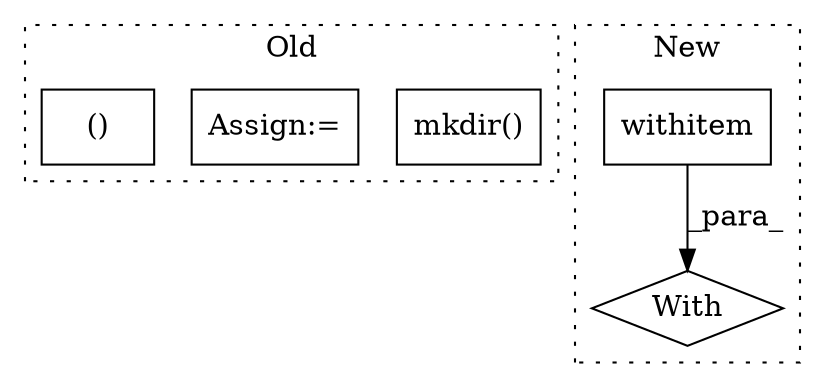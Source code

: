 digraph G {
subgraph cluster0 {
1 [label="mkdir()" a="75" s="1096" l="59" shape="box"];
4 [label="Assign:=" a="68" s="1235" l="3" shape="box"];
5 [label="()" a="54" s="1168" l="4" shape="box"];
label = "Old";
style="dotted";
}
subgraph cluster1 {
2 [label="With" a="39" s="1791,1800" l="5,41" shape="diamond"];
3 [label="withitem" a="49" s="1796" l="4" shape="box"];
label = "New";
style="dotted";
}
3 -> 2 [label="_para_"];
}